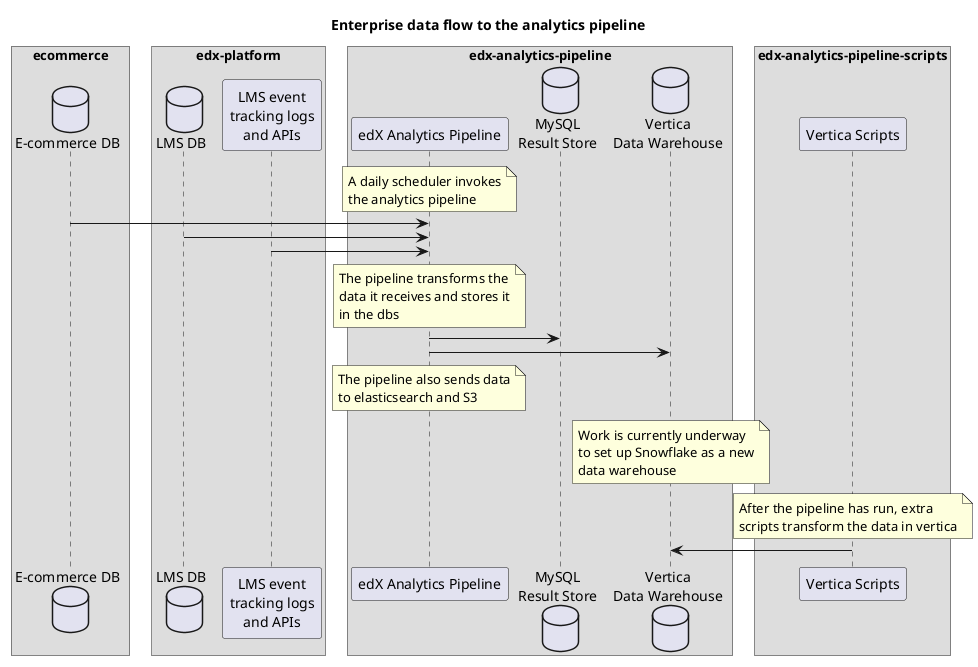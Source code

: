 @startuml
skinparam BoxPadding 10

title Enterprise data flow to the analytics pipeline

box "ecommerce"
    database "E-commerce DB" as ecomm_db
end box
box "edx-platform"
    database "LMS DB" as lms_db
    participant "LMS event\ntracking logs\nand APIs" as lms_event
end box

box "edx-analytics-pipeline"
    participant "edX Analytics Pipeline" as pipeline
    database "MySQL\nResult Store" as mysql
    database "Vertica\nData Warehouse" as vertica
end box

box "edx-analytics-pipeline-scripts"
    participant "Vertica Scripts" as scripts
end box

note over pipeline: A daily scheduler invokes\nthe analytics pipeline
ecomm_db -> pipeline
lms_db -> pipeline
lms_event -> pipeline

note over pipeline: The pipeline transforms the\ndata it receives and stores it\nin the dbs
pipeline -> mysql
pipeline -> vertica
note over pipeline: The pipeline also sends data\nto elasticsearch and S3
note over vertica: Work is currently underway\nto set up Snowflake as a new\ndata warehouse

note over scripts: After the pipeline has run, extra\nscripts transform the data in vertica
scripts -> vertica

@enduml
